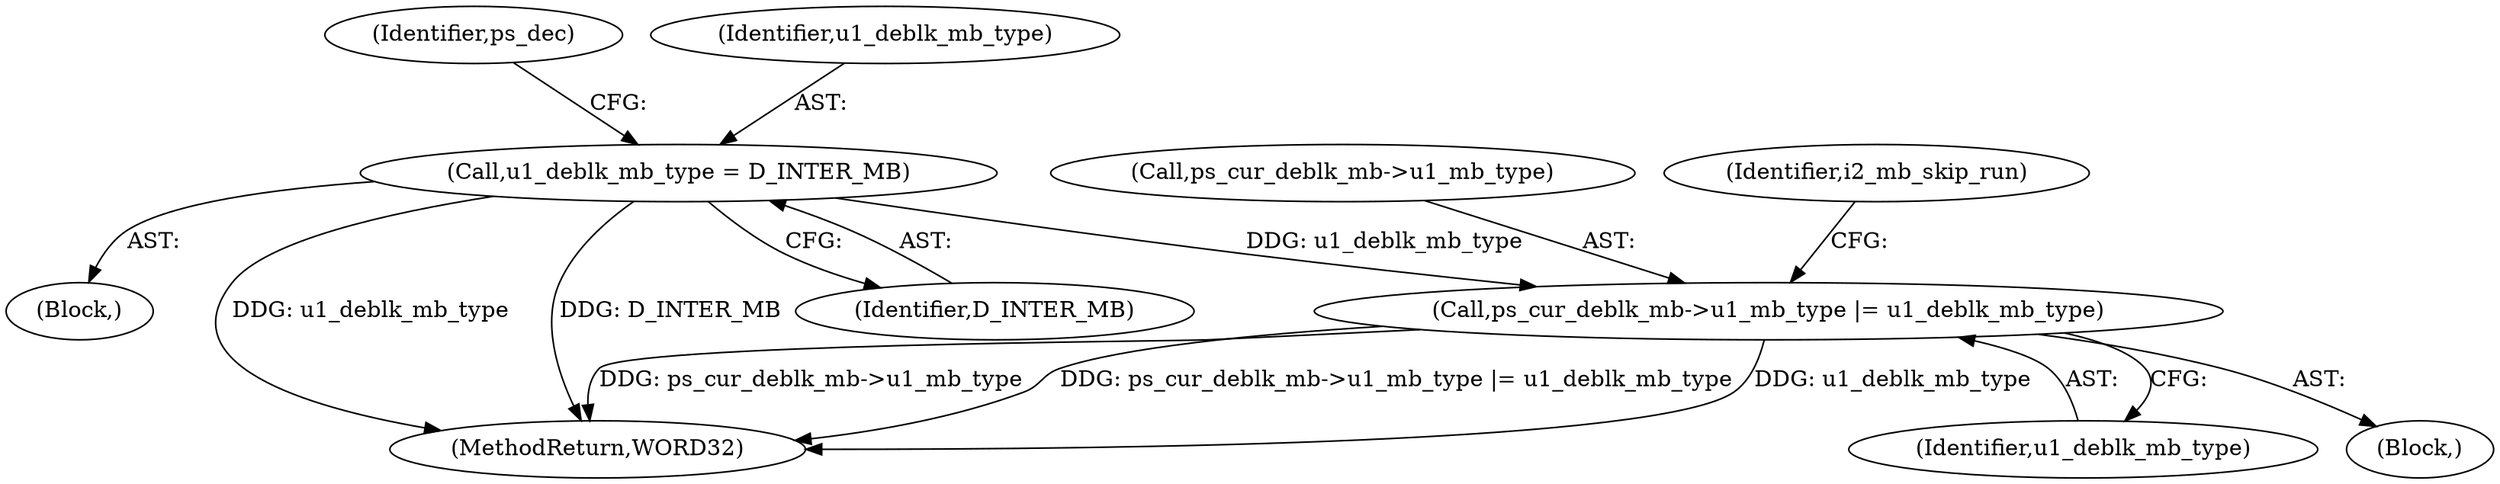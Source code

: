 digraph "0_Android_9a00f562a612d56e7b2b989d168647db900ba6cf@pointer" {
"1001237" [label="(Call,ps_cur_deblk_mb->u1_mb_type |= u1_deblk_mb_type)"];
"1000981" [label="(Call,u1_deblk_mb_type = D_INTER_MB)"];
"1000987" [label="(Identifier,ps_dec)"];
"1001096" [label="(Block,)"];
"1001238" [label="(Call,ps_cur_deblk_mb->u1_mb_type)"];
"1001241" [label="(Identifier,u1_deblk_mb_type)"];
"1000983" [label="(Identifier,D_INTER_MB)"];
"1000138" [label="(Block,)"];
"1000981" [label="(Call,u1_deblk_mb_type = D_INTER_MB)"];
"1001450" [label="(MethodReturn,WORD32)"];
"1001243" [label="(Identifier,i2_mb_skip_run)"];
"1001237" [label="(Call,ps_cur_deblk_mb->u1_mb_type |= u1_deblk_mb_type)"];
"1000982" [label="(Identifier,u1_deblk_mb_type)"];
"1001237" -> "1001096"  [label="AST: "];
"1001237" -> "1001241"  [label="CFG: "];
"1001238" -> "1001237"  [label="AST: "];
"1001241" -> "1001237"  [label="AST: "];
"1001243" -> "1001237"  [label="CFG: "];
"1001237" -> "1001450"  [label="DDG: ps_cur_deblk_mb->u1_mb_type"];
"1001237" -> "1001450"  [label="DDG: ps_cur_deblk_mb->u1_mb_type |= u1_deblk_mb_type"];
"1001237" -> "1001450"  [label="DDG: u1_deblk_mb_type"];
"1000981" -> "1001237"  [label="DDG: u1_deblk_mb_type"];
"1000981" -> "1000138"  [label="AST: "];
"1000981" -> "1000983"  [label="CFG: "];
"1000982" -> "1000981"  [label="AST: "];
"1000983" -> "1000981"  [label="AST: "];
"1000987" -> "1000981"  [label="CFG: "];
"1000981" -> "1001450"  [label="DDG: u1_deblk_mb_type"];
"1000981" -> "1001450"  [label="DDG: D_INTER_MB"];
}
